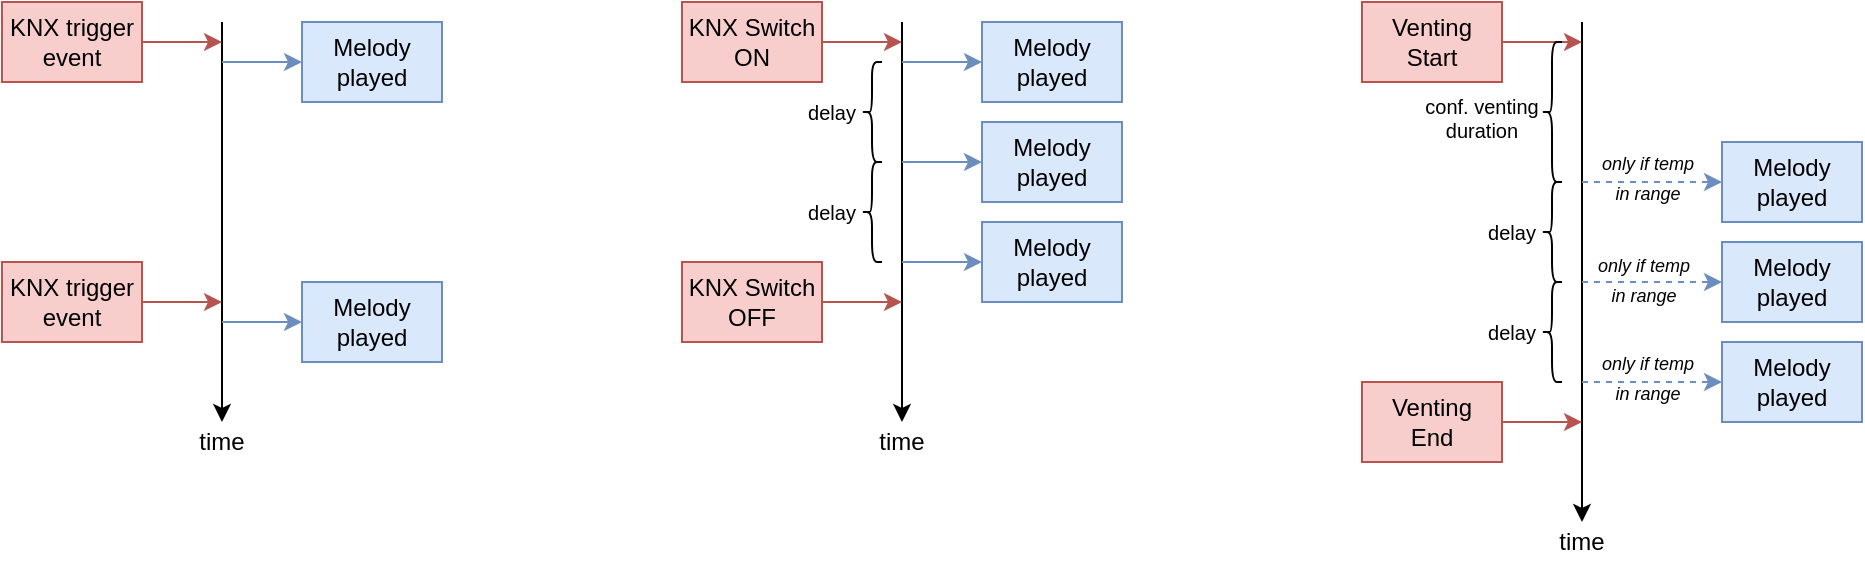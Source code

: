 <mxfile version="24.8.8">
  <diagram name="Page-1" id="ZMpiOxU_O21Tpjl6ZsQW">
    <mxGraphModel dx="1195" dy="615" grid="1" gridSize="10" guides="1" tooltips="1" connect="1" arrows="1" fold="1" page="1" pageScale="1" pageWidth="850" pageHeight="1100" math="0" shadow="0">
      <root>
        <mxCell id="0" />
        <mxCell id="1" parent="0" />
        <mxCell id="XTB1WI3p_wCSWm3gbXuy-1" value="" style="endArrow=classic;html=1;rounded=0;" edge="1" parent="1">
          <mxGeometry width="50" height="50" relative="1" as="geometry">
            <mxPoint x="200" y="80" as="sourcePoint" />
            <mxPoint x="200" y="280" as="targetPoint" />
          </mxGeometry>
        </mxCell>
        <mxCell id="XTB1WI3p_wCSWm3gbXuy-2" value="time" style="text;html=1;align=center;verticalAlign=middle;whiteSpace=wrap;rounded=0;" vertex="1" parent="1">
          <mxGeometry x="170" y="280" width="60" height="20" as="geometry" />
        </mxCell>
        <mxCell id="XTB1WI3p_wCSWm3gbXuy-3" value="" style="endArrow=classic;html=1;rounded=0;fillColor=#f8cecc;strokeColor=#b85450;" edge="1" parent="1">
          <mxGeometry width="50" height="50" relative="1" as="geometry">
            <mxPoint x="160" y="90" as="sourcePoint" />
            <mxPoint x="200" y="90" as="targetPoint" />
          </mxGeometry>
        </mxCell>
        <mxCell id="XTB1WI3p_wCSWm3gbXuy-4" value="KNX trigger event" style="text;html=1;align=center;verticalAlign=middle;whiteSpace=wrap;rounded=0;fillColor=#f8cecc;strokeColor=#b85450;" vertex="1" parent="1">
          <mxGeometry x="90" y="70" width="70" height="40" as="geometry" />
        </mxCell>
        <mxCell id="XTB1WI3p_wCSWm3gbXuy-5" value="" style="endArrow=classic;html=1;rounded=0;fillColor=#f8cecc;strokeColor=#b85450;" edge="1" parent="1">
          <mxGeometry width="50" height="50" relative="1" as="geometry">
            <mxPoint x="160" y="220" as="sourcePoint" />
            <mxPoint x="200" y="220" as="targetPoint" />
          </mxGeometry>
        </mxCell>
        <mxCell id="XTB1WI3p_wCSWm3gbXuy-6" value="KNX trigger event" style="text;html=1;align=center;verticalAlign=middle;whiteSpace=wrap;rounded=0;fillColor=#f8cecc;strokeColor=#b85450;" vertex="1" parent="1">
          <mxGeometry x="90" y="200" width="70" height="40" as="geometry" />
        </mxCell>
        <mxCell id="XTB1WI3p_wCSWm3gbXuy-7" value="" style="endArrow=classic;html=1;rounded=0;fillColor=#dae8fc;strokeColor=#6c8ebf;" edge="1" parent="1">
          <mxGeometry width="50" height="50" relative="1" as="geometry">
            <mxPoint x="200" y="100" as="sourcePoint" />
            <mxPoint x="240" y="100" as="targetPoint" />
          </mxGeometry>
        </mxCell>
        <mxCell id="XTB1WI3p_wCSWm3gbXuy-8" value="Melody played" style="text;html=1;align=center;verticalAlign=middle;whiteSpace=wrap;rounded=0;fillColor=#dae8fc;strokeColor=#6c8ebf;" vertex="1" parent="1">
          <mxGeometry x="240" y="80" width="70" height="40" as="geometry" />
        </mxCell>
        <mxCell id="XTB1WI3p_wCSWm3gbXuy-10" value="" style="endArrow=classic;html=1;rounded=0;fillColor=#dae8fc;strokeColor=#6c8ebf;" edge="1" parent="1">
          <mxGeometry width="50" height="50" relative="1" as="geometry">
            <mxPoint x="200" y="230" as="sourcePoint" />
            <mxPoint x="240" y="230" as="targetPoint" />
          </mxGeometry>
        </mxCell>
        <mxCell id="XTB1WI3p_wCSWm3gbXuy-11" value="Melody played" style="text;html=1;align=center;verticalAlign=middle;whiteSpace=wrap;rounded=0;fillColor=#dae8fc;strokeColor=#6c8ebf;" vertex="1" parent="1">
          <mxGeometry x="240" y="210" width="70" height="40" as="geometry" />
        </mxCell>
        <mxCell id="XTB1WI3p_wCSWm3gbXuy-12" value="" style="endArrow=classic;html=1;rounded=0;" edge="1" parent="1">
          <mxGeometry width="50" height="50" relative="1" as="geometry">
            <mxPoint x="540" y="80" as="sourcePoint" />
            <mxPoint x="540" y="280" as="targetPoint" />
          </mxGeometry>
        </mxCell>
        <mxCell id="XTB1WI3p_wCSWm3gbXuy-13" value="time" style="text;html=1;align=center;verticalAlign=middle;whiteSpace=wrap;rounded=0;" vertex="1" parent="1">
          <mxGeometry x="510" y="280" width="60" height="20" as="geometry" />
        </mxCell>
        <mxCell id="XTB1WI3p_wCSWm3gbXuy-14" value="" style="endArrow=classic;html=1;rounded=0;fillColor=#f8cecc;strokeColor=#b85450;" edge="1" parent="1">
          <mxGeometry width="50" height="50" relative="1" as="geometry">
            <mxPoint x="500" y="90" as="sourcePoint" />
            <mxPoint x="540" y="90" as="targetPoint" />
          </mxGeometry>
        </mxCell>
        <mxCell id="XTB1WI3p_wCSWm3gbXuy-15" value="KNX Switch ON" style="text;html=1;align=center;verticalAlign=middle;whiteSpace=wrap;rounded=0;fillColor=#f8cecc;strokeColor=#b85450;" vertex="1" parent="1">
          <mxGeometry x="430" y="70" width="70" height="40" as="geometry" />
        </mxCell>
        <mxCell id="XTB1WI3p_wCSWm3gbXuy-16" value="" style="endArrow=classic;html=1;rounded=0;fillColor=#f8cecc;strokeColor=#b85450;" edge="1" parent="1">
          <mxGeometry width="50" height="50" relative="1" as="geometry">
            <mxPoint x="500" y="220" as="sourcePoint" />
            <mxPoint x="540" y="220" as="targetPoint" />
          </mxGeometry>
        </mxCell>
        <mxCell id="XTB1WI3p_wCSWm3gbXuy-17" value="KNX Switch OFF" style="text;html=1;align=center;verticalAlign=middle;whiteSpace=wrap;rounded=0;fillColor=#f8cecc;strokeColor=#b85450;" vertex="1" parent="1">
          <mxGeometry x="430" y="200" width="70" height="40" as="geometry" />
        </mxCell>
        <mxCell id="XTB1WI3p_wCSWm3gbXuy-18" value="" style="endArrow=classic;html=1;rounded=0;fillColor=#dae8fc;strokeColor=#6c8ebf;" edge="1" parent="1">
          <mxGeometry width="50" height="50" relative="1" as="geometry">
            <mxPoint x="540" y="100" as="sourcePoint" />
            <mxPoint x="580" y="100" as="targetPoint" />
          </mxGeometry>
        </mxCell>
        <mxCell id="XTB1WI3p_wCSWm3gbXuy-19" value="Melody played" style="text;html=1;align=center;verticalAlign=middle;whiteSpace=wrap;rounded=0;fillColor=#dae8fc;strokeColor=#6c8ebf;" vertex="1" parent="1">
          <mxGeometry x="580" y="80" width="70" height="40" as="geometry" />
        </mxCell>
        <mxCell id="XTB1WI3p_wCSWm3gbXuy-20" value="" style="endArrow=classic;html=1;rounded=0;fillColor=#dae8fc;strokeColor=#6c8ebf;" edge="1" parent="1">
          <mxGeometry width="50" height="50" relative="1" as="geometry">
            <mxPoint x="540" y="150" as="sourcePoint" />
            <mxPoint x="580" y="150" as="targetPoint" />
          </mxGeometry>
        </mxCell>
        <mxCell id="XTB1WI3p_wCSWm3gbXuy-21" value="Melody played" style="text;html=1;align=center;verticalAlign=middle;whiteSpace=wrap;rounded=0;fillColor=#dae8fc;strokeColor=#6c8ebf;" vertex="1" parent="1">
          <mxGeometry x="580" y="130" width="70" height="40" as="geometry" />
        </mxCell>
        <mxCell id="XTB1WI3p_wCSWm3gbXuy-22" value="" style="endArrow=classic;html=1;rounded=0;fillColor=#dae8fc;strokeColor=#6c8ebf;" edge="1" parent="1">
          <mxGeometry width="50" height="50" relative="1" as="geometry">
            <mxPoint x="540" y="200" as="sourcePoint" />
            <mxPoint x="580" y="200" as="targetPoint" />
          </mxGeometry>
        </mxCell>
        <mxCell id="XTB1WI3p_wCSWm3gbXuy-23" value="Melody played" style="text;html=1;align=center;verticalAlign=middle;whiteSpace=wrap;rounded=0;fillColor=#dae8fc;strokeColor=#6c8ebf;" vertex="1" parent="1">
          <mxGeometry x="580" y="180" width="70" height="40" as="geometry" />
        </mxCell>
        <mxCell id="XTB1WI3p_wCSWm3gbXuy-24" value="" style="shape=curlyBracket;whiteSpace=wrap;html=1;rounded=1;flipH=1;labelPosition=right;verticalLabelPosition=middle;align=left;verticalAlign=middle;rotation=-180;" vertex="1" parent="1">
          <mxGeometry x="520" y="100" width="10" height="50" as="geometry" />
        </mxCell>
        <mxCell id="XTB1WI3p_wCSWm3gbXuy-25" value="" style="shape=curlyBracket;whiteSpace=wrap;html=1;rounded=1;flipH=1;labelPosition=right;verticalLabelPosition=middle;align=left;verticalAlign=middle;rotation=-180;" vertex="1" parent="1">
          <mxGeometry x="520" y="150" width="10" height="50" as="geometry" />
        </mxCell>
        <mxCell id="XTB1WI3p_wCSWm3gbXuy-26" value="delay" style="text;html=1;align=center;verticalAlign=middle;whiteSpace=wrap;rounded=0;fontSize=10;" vertex="1" parent="1">
          <mxGeometry x="490" y="115" width="30" height="20" as="geometry" />
        </mxCell>
        <mxCell id="XTB1WI3p_wCSWm3gbXuy-27" value="delay" style="text;html=1;align=center;verticalAlign=middle;whiteSpace=wrap;rounded=0;fontSize=10;" vertex="1" parent="1">
          <mxGeometry x="490" y="165" width="30" height="20" as="geometry" />
        </mxCell>
        <mxCell id="XTB1WI3p_wCSWm3gbXuy-28" value="" style="endArrow=classic;html=1;rounded=0;" edge="1" parent="1">
          <mxGeometry width="50" height="50" relative="1" as="geometry">
            <mxPoint x="880" y="80" as="sourcePoint" />
            <mxPoint x="880" y="330" as="targetPoint" />
          </mxGeometry>
        </mxCell>
        <mxCell id="XTB1WI3p_wCSWm3gbXuy-29" value="time" style="text;html=1;align=center;verticalAlign=middle;whiteSpace=wrap;rounded=0;" vertex="1" parent="1">
          <mxGeometry x="850" y="330" width="60" height="20" as="geometry" />
        </mxCell>
        <mxCell id="XTB1WI3p_wCSWm3gbXuy-30" value="" style="endArrow=classic;html=1;rounded=0;fillColor=#f8cecc;strokeColor=#b85450;" edge="1" parent="1">
          <mxGeometry width="50" height="50" relative="1" as="geometry">
            <mxPoint x="840" y="90" as="sourcePoint" />
            <mxPoint x="880" y="90" as="targetPoint" />
          </mxGeometry>
        </mxCell>
        <mxCell id="XTB1WI3p_wCSWm3gbXuy-31" value="Venting Start" style="text;html=1;align=center;verticalAlign=middle;whiteSpace=wrap;rounded=0;fillColor=#f8cecc;strokeColor=#b85450;" vertex="1" parent="1">
          <mxGeometry x="770" y="70" width="70" height="40" as="geometry" />
        </mxCell>
        <mxCell id="XTB1WI3p_wCSWm3gbXuy-32" value="" style="endArrow=classic;html=1;rounded=0;fillColor=#f8cecc;strokeColor=#b85450;" edge="1" parent="1">
          <mxGeometry width="50" height="50" relative="1" as="geometry">
            <mxPoint x="840" y="280" as="sourcePoint" />
            <mxPoint x="880" y="280" as="targetPoint" />
          </mxGeometry>
        </mxCell>
        <mxCell id="XTB1WI3p_wCSWm3gbXuy-33" value="Venting&lt;div&gt;End&lt;/div&gt;" style="text;html=1;align=center;verticalAlign=middle;whiteSpace=wrap;rounded=0;fillColor=#f8cecc;strokeColor=#b85450;" vertex="1" parent="1">
          <mxGeometry x="770" y="260" width="70" height="40" as="geometry" />
        </mxCell>
        <mxCell id="XTB1WI3p_wCSWm3gbXuy-34" value="" style="endArrow=classic;html=1;rounded=0;fillColor=#dae8fc;strokeColor=#6c8ebf;dashed=1;entryX=0;entryY=0.5;entryDx=0;entryDy=0;" edge="1" parent="1" target="XTB1WI3p_wCSWm3gbXuy-35">
          <mxGeometry width="50" height="50" relative="1" as="geometry">
            <mxPoint x="880" y="160" as="sourcePoint" />
            <mxPoint x="920" y="160" as="targetPoint" />
          </mxGeometry>
        </mxCell>
        <mxCell id="XTB1WI3p_wCSWm3gbXuy-35" value="Melody played" style="text;html=1;align=center;verticalAlign=middle;whiteSpace=wrap;rounded=0;fillColor=#dae8fc;strokeColor=#6c8ebf;" vertex="1" parent="1">
          <mxGeometry x="950" y="140" width="70" height="40" as="geometry" />
        </mxCell>
        <mxCell id="XTB1WI3p_wCSWm3gbXuy-36" value="" style="endArrow=classic;html=1;rounded=0;fillColor=#dae8fc;strokeColor=#6c8ebf;dashed=1;entryX=0;entryY=0.5;entryDx=0;entryDy=0;" edge="1" parent="1" target="XTB1WI3p_wCSWm3gbXuy-37">
          <mxGeometry width="50" height="50" relative="1" as="geometry">
            <mxPoint x="880" y="210" as="sourcePoint" />
            <mxPoint x="920" y="210" as="targetPoint" />
          </mxGeometry>
        </mxCell>
        <mxCell id="XTB1WI3p_wCSWm3gbXuy-37" value="Melody played" style="text;html=1;align=center;verticalAlign=middle;whiteSpace=wrap;rounded=0;fillColor=#dae8fc;strokeColor=#6c8ebf;" vertex="1" parent="1">
          <mxGeometry x="950" y="190" width="70" height="40" as="geometry" />
        </mxCell>
        <mxCell id="XTB1WI3p_wCSWm3gbXuy-38" value="" style="endArrow=classic;html=1;rounded=0;fillColor=#dae8fc;strokeColor=#6c8ebf;dashed=1;entryX=0;entryY=0.5;entryDx=0;entryDy=0;" edge="1" parent="1" target="XTB1WI3p_wCSWm3gbXuy-39">
          <mxGeometry width="50" height="50" relative="1" as="geometry">
            <mxPoint x="880" y="260" as="sourcePoint" />
            <mxPoint x="920" y="260" as="targetPoint" />
          </mxGeometry>
        </mxCell>
        <mxCell id="XTB1WI3p_wCSWm3gbXuy-39" value="Melody played" style="text;html=1;align=center;verticalAlign=middle;whiteSpace=wrap;rounded=0;fillColor=#dae8fc;strokeColor=#6c8ebf;" vertex="1" parent="1">
          <mxGeometry x="950" y="240" width="70" height="40" as="geometry" />
        </mxCell>
        <mxCell id="XTB1WI3p_wCSWm3gbXuy-40" value="" style="shape=curlyBracket;whiteSpace=wrap;html=1;rounded=1;flipH=1;labelPosition=right;verticalLabelPosition=middle;align=left;verticalAlign=middle;rotation=-180;" vertex="1" parent="1">
          <mxGeometry x="860" y="160" width="10" height="50" as="geometry" />
        </mxCell>
        <mxCell id="XTB1WI3p_wCSWm3gbXuy-41" value="" style="shape=curlyBracket;whiteSpace=wrap;html=1;rounded=1;flipH=1;labelPosition=right;verticalLabelPosition=middle;align=left;verticalAlign=middle;rotation=-180;" vertex="1" parent="1">
          <mxGeometry x="860" y="210" width="10" height="50" as="geometry" />
        </mxCell>
        <mxCell id="XTB1WI3p_wCSWm3gbXuy-42" value="delay" style="text;html=1;align=center;verticalAlign=middle;whiteSpace=wrap;rounded=0;fontSize=10;" vertex="1" parent="1">
          <mxGeometry x="830" y="175" width="30" height="20" as="geometry" />
        </mxCell>
        <mxCell id="XTB1WI3p_wCSWm3gbXuy-43" value="delay" style="text;html=1;align=center;verticalAlign=middle;whiteSpace=wrap;rounded=0;fontSize=10;" vertex="1" parent="1">
          <mxGeometry x="830" y="225" width="30" height="20" as="geometry" />
        </mxCell>
        <mxCell id="XTB1WI3p_wCSWm3gbXuy-46" value="" style="shape=curlyBracket;whiteSpace=wrap;html=1;rounded=1;flipH=1;labelPosition=right;verticalLabelPosition=middle;align=left;verticalAlign=middle;rotation=-180;" vertex="1" parent="1">
          <mxGeometry x="860" y="90" width="10" height="70" as="geometry" />
        </mxCell>
        <mxCell id="XTB1WI3p_wCSWm3gbXuy-47" value="conf. venting duration" style="text;html=1;align=center;verticalAlign=middle;whiteSpace=wrap;rounded=0;fontSize=10;" vertex="1" parent="1">
          <mxGeometry x="790" y="110" width="80" height="35" as="geometry" />
        </mxCell>
        <mxCell id="XTB1WI3p_wCSWm3gbXuy-50" value="&lt;font style=&quot;font-size: 9px;&quot;&gt;&lt;i&gt;only if temp in range&lt;/i&gt;&lt;/font&gt;" style="text;html=1;align=center;verticalAlign=middle;whiteSpace=wrap;rounded=0;" vertex="1" parent="1">
          <mxGeometry x="888" y="242" width="50" height="30" as="geometry" />
        </mxCell>
        <mxCell id="XTB1WI3p_wCSWm3gbXuy-51" value="&lt;font style=&quot;font-size: 9px;&quot;&gt;&lt;i&gt;only if temp in range&lt;/i&gt;&lt;/font&gt;" style="text;html=1;align=center;verticalAlign=middle;whiteSpace=wrap;rounded=0;" vertex="1" parent="1">
          <mxGeometry x="888" y="142" width="50" height="30" as="geometry" />
        </mxCell>
        <mxCell id="XTB1WI3p_wCSWm3gbXuy-52" value="&lt;font style=&quot;font-size: 9px;&quot;&gt;&lt;i&gt;only if temp in range&lt;/i&gt;&lt;/font&gt;" style="text;html=1;align=center;verticalAlign=middle;whiteSpace=wrap;rounded=0;" vertex="1" parent="1">
          <mxGeometry x="886" y="193" width="50" height="30" as="geometry" />
        </mxCell>
      </root>
    </mxGraphModel>
  </diagram>
</mxfile>
